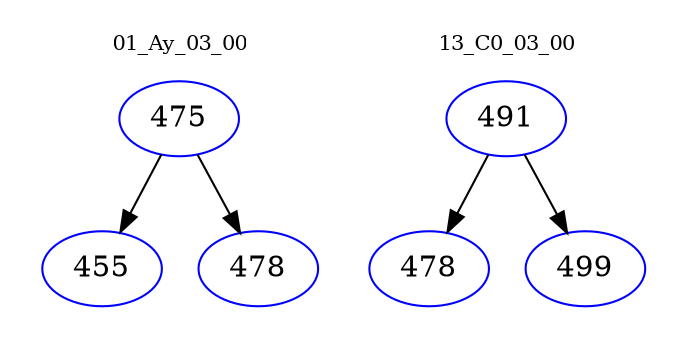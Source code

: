 digraph{
subgraph cluster_0 {
color = white
label = "01_Ay_03_00";
fontsize=10;
T0_475 [label="475", color="blue"]
T0_475 -> T0_455 [color="black"]
T0_455 [label="455", color="blue"]
T0_475 -> T0_478 [color="black"]
T0_478 [label="478", color="blue"]
}
subgraph cluster_1 {
color = white
label = "13_C0_03_00";
fontsize=10;
T1_491 [label="491", color="blue"]
T1_491 -> T1_478 [color="black"]
T1_478 [label="478", color="blue"]
T1_491 -> T1_499 [color="black"]
T1_499 [label="499", color="blue"]
}
}
